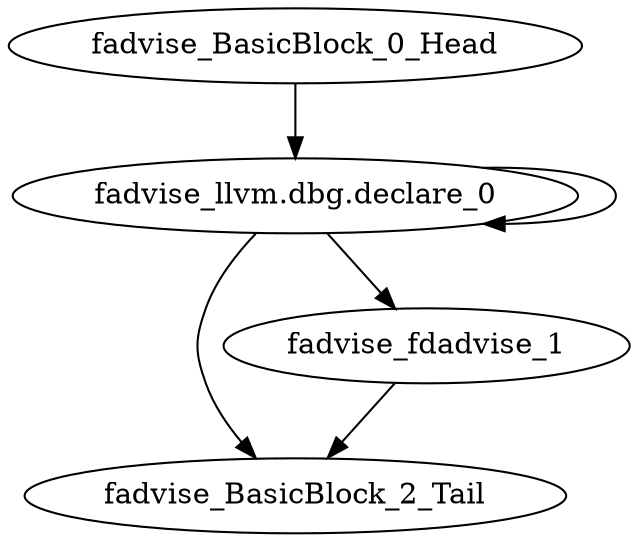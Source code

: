 digraph G {
    "fadvise_llvm.dbg.declare_0" -> "fadvise_llvm.dbg.declare_0"
    "fadvise_llvm.dbg.declare_0" -> "fadvise_BasicBlock_2_Tail"
    "fadvise_llvm.dbg.declare_0" -> "fadvise_fdadvise_1"
    "fadvise_BasicBlock_0_Head" -> "fadvise_llvm.dbg.declare_0"
    "fadvise_fdadvise_1" -> "fadvise_BasicBlock_2_Tail"
}
